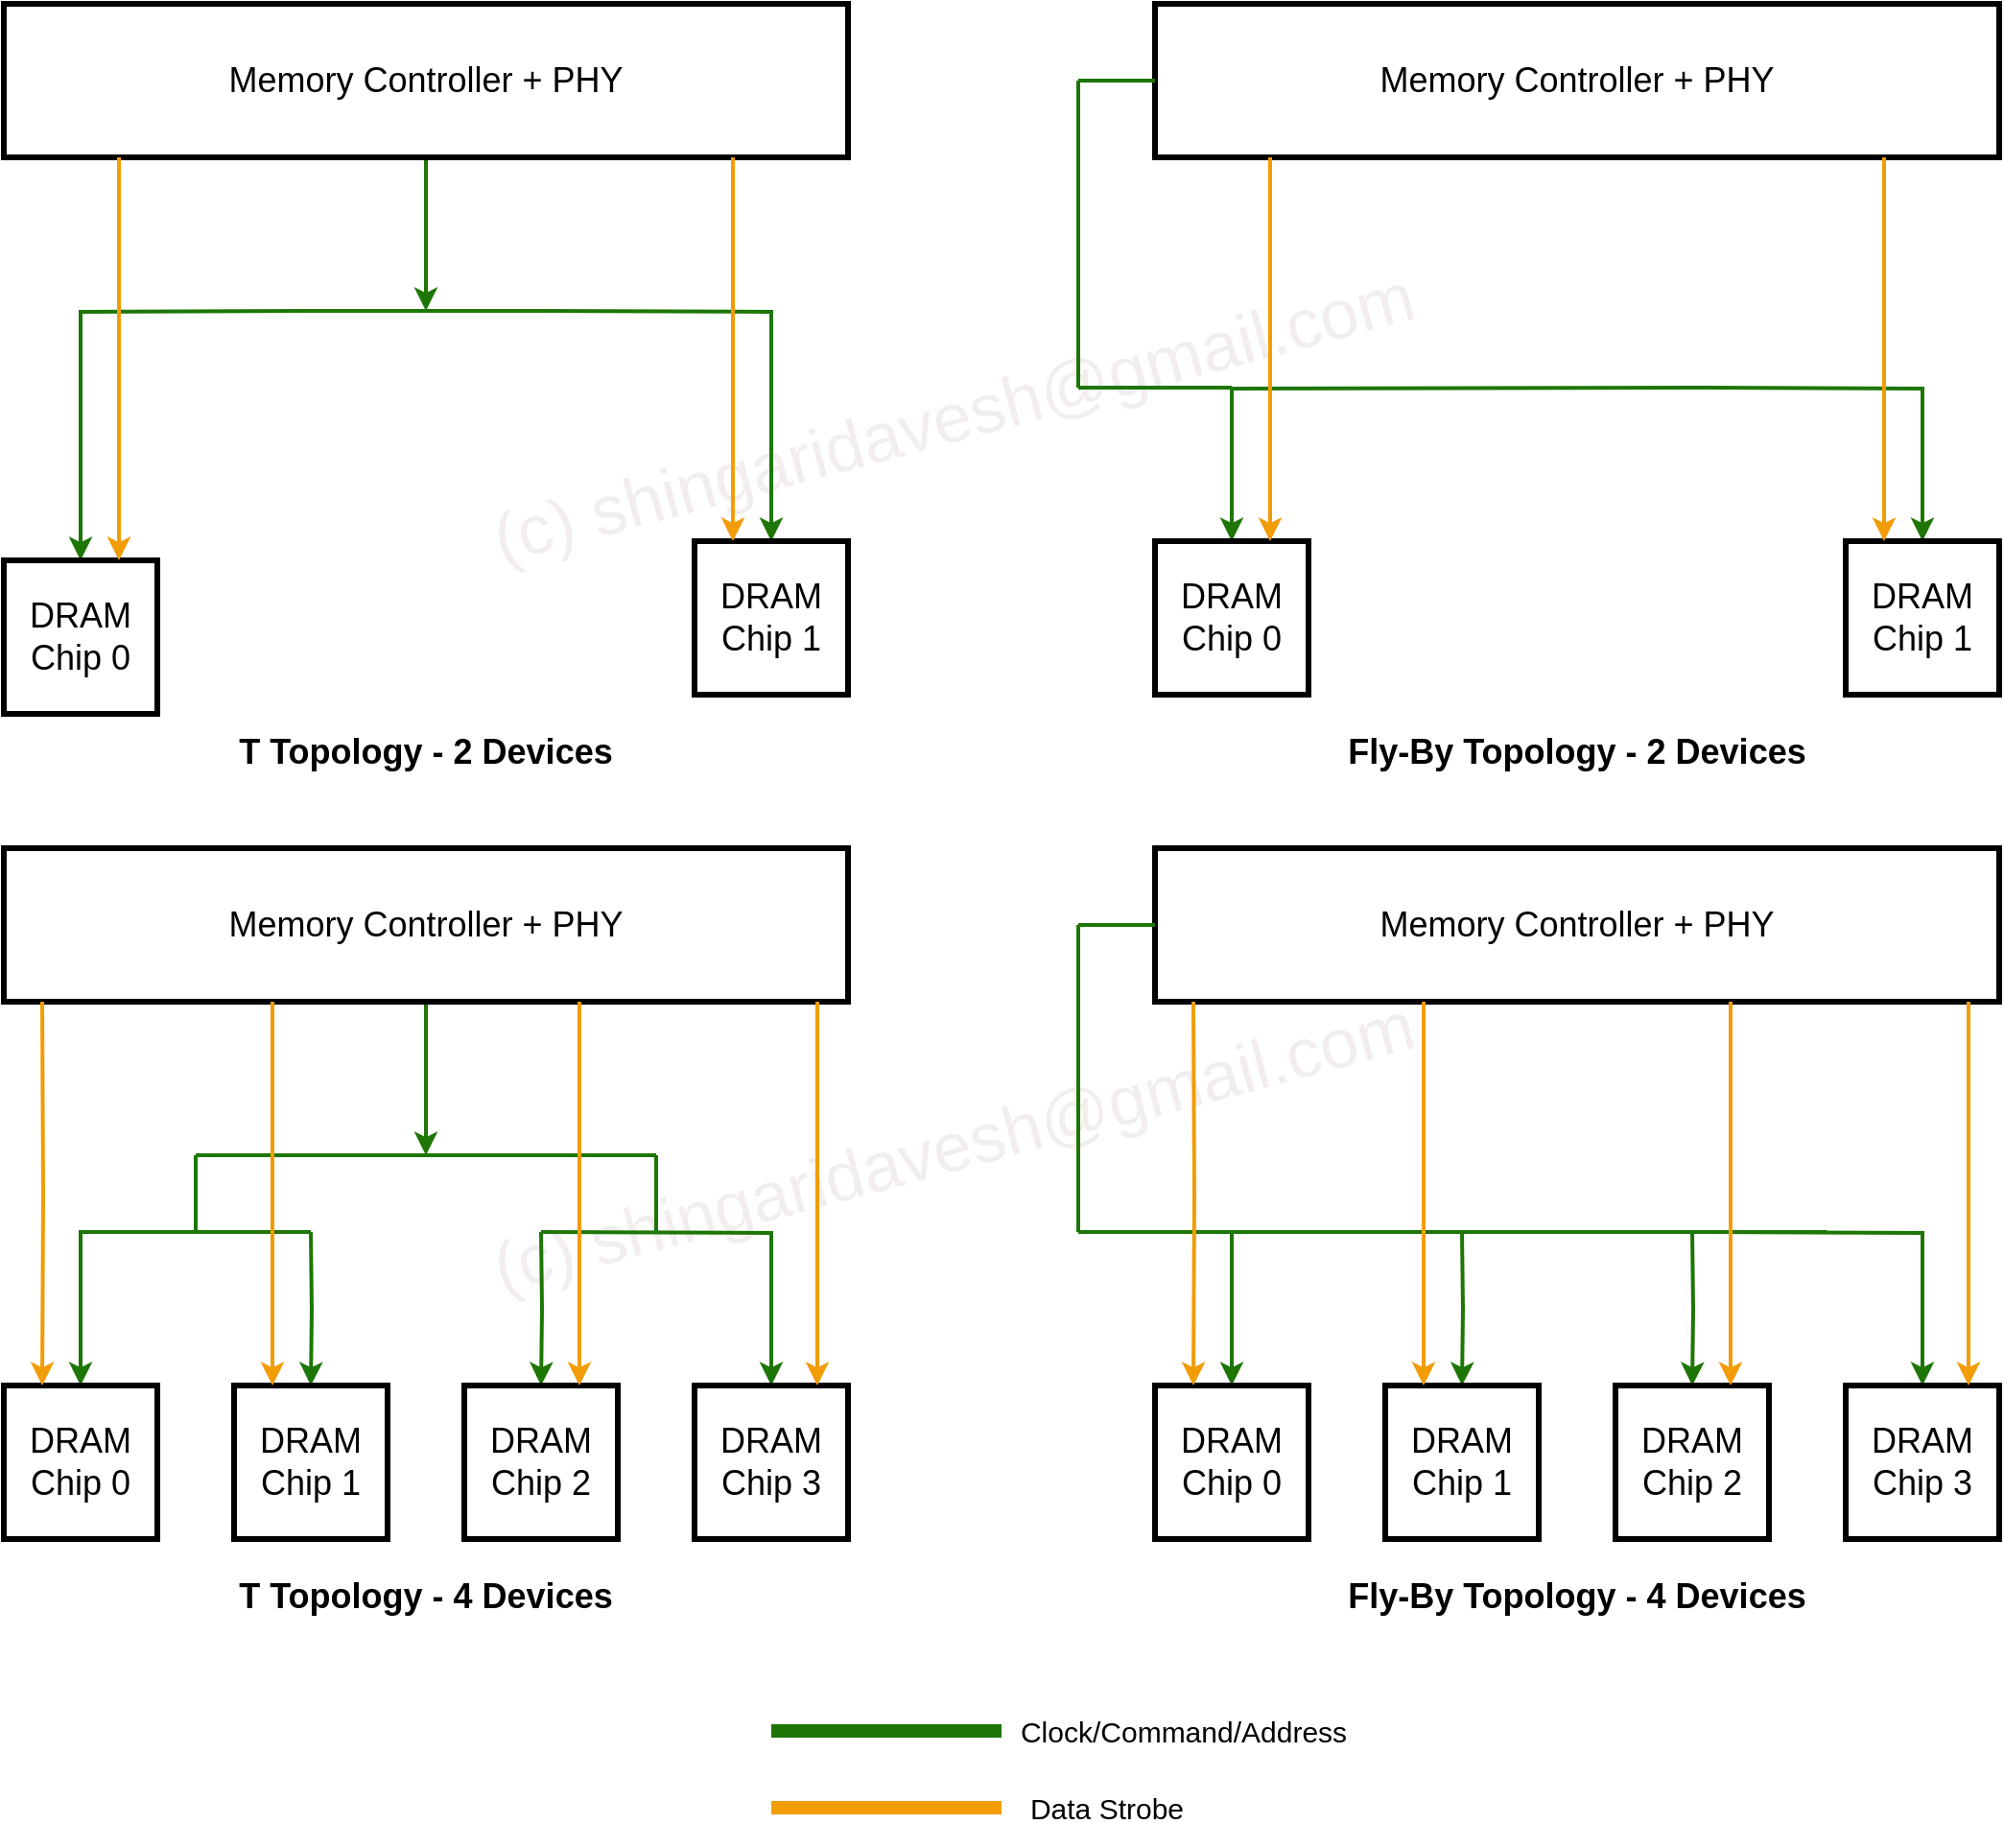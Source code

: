 <mxfile version="24.7.7">
  <diagram name="Page-1" id="vLwm-aiOjX6jgXFGEpWF">
    <mxGraphModel dx="2561" dy="2377" grid="1" gridSize="10" guides="1" tooltips="1" connect="1" arrows="1" fold="1" page="1" pageScale="1" pageWidth="850" pageHeight="1100" math="0" shadow="0">
      <root>
        <mxCell id="0" />
        <mxCell id="1" parent="0" />
        <mxCell id="9WTIjL7cnND9wMEUeXyy-78" value="(c) shingaridavesh@gmail.com" style="text;html=1;align=center;verticalAlign=middle;whiteSpace=wrap;rounded=0;fontSize=36;fontColor=#f2eeee;rotation=-15;" vertex="1" parent="1">
          <mxGeometry x="60" y="-40" width="870" height="30" as="geometry" />
        </mxCell>
        <mxCell id="9WTIjL7cnND9wMEUeXyy-79" value="(c) shingaridavesh@gmail.com" style="text;html=1;align=center;verticalAlign=middle;whiteSpace=wrap;rounded=0;fontSize=36;fontColor=#f2eeee;rotation=-15;" vertex="1" parent="1">
          <mxGeometry x="60" y="340" width="870" height="30" as="geometry" />
        </mxCell>
        <mxCell id="9WTIjL7cnND9wMEUeXyy-6" style="edgeStyle=orthogonalEdgeStyle;rounded=0;orthogonalLoop=1;jettySize=auto;html=1;entryX=0.5;entryY=0;entryDx=0;entryDy=0;strokeWidth=2;strokeColor=#1d7605;" edge="1" parent="1" target="9WTIjL7cnND9wMEUeXyy-2">
          <mxGeometry relative="1" as="geometry">
            <mxPoint x="160" y="400" as="sourcePoint" />
            <Array as="points">
              <mxPoint x="160" y="400" />
              <mxPoint x="40" y="400" />
            </Array>
          </mxGeometry>
        </mxCell>
        <mxCell id="9WTIjL7cnND9wMEUeXyy-7" style="edgeStyle=orthogonalEdgeStyle;rounded=0;orthogonalLoop=1;jettySize=auto;html=1;strokeWidth=2;strokeColor=#1d7605;" edge="1" parent="1" target="9WTIjL7cnND9wMEUeXyy-3">
          <mxGeometry relative="1" as="geometry">
            <mxPoint x="160" y="400" as="sourcePoint" />
          </mxGeometry>
        </mxCell>
        <mxCell id="9WTIjL7cnND9wMEUeXyy-8" style="edgeStyle=orthogonalEdgeStyle;rounded=0;orthogonalLoop=1;jettySize=auto;html=1;entryX=0.5;entryY=0;entryDx=0;entryDy=0;strokeWidth=2;strokeColor=#1d7605;" edge="1" parent="1" target="9WTIjL7cnND9wMEUeXyy-4">
          <mxGeometry relative="1" as="geometry">
            <mxPoint x="280" y="400" as="sourcePoint" />
          </mxGeometry>
        </mxCell>
        <mxCell id="9WTIjL7cnND9wMEUeXyy-9" style="edgeStyle=orthogonalEdgeStyle;rounded=0;orthogonalLoop=1;jettySize=auto;html=1;strokeWidth=2;strokeColor=#1d7605;" edge="1" parent="1" target="9WTIjL7cnND9wMEUeXyy-5">
          <mxGeometry relative="1" as="geometry">
            <mxPoint x="280" y="400" as="sourcePoint" />
          </mxGeometry>
        </mxCell>
        <mxCell id="9WTIjL7cnND9wMEUeXyy-11" style="edgeStyle=orthogonalEdgeStyle;rounded=0;orthogonalLoop=1;jettySize=auto;html=1;strokeWidth=2;strokeColor=#1d7605;" edge="1" parent="1" source="9WTIjL7cnND9wMEUeXyy-1">
          <mxGeometry relative="1" as="geometry">
            <mxPoint x="220" y="360" as="targetPoint" />
          </mxGeometry>
        </mxCell>
        <mxCell id="9WTIjL7cnND9wMEUeXyy-1" value="Memory Controller + PHY" style="rounded=0;whiteSpace=wrap;html=1;fontSize=18;strokeWidth=3;" vertex="1" parent="1">
          <mxGeometry y="200" width="440" height="80" as="geometry" />
        </mxCell>
        <mxCell id="9WTIjL7cnND9wMEUeXyy-2" value="DRAM Chip 0" style="rounded=0;whiteSpace=wrap;html=1;fontSize=18;strokeWidth=3;" vertex="1" parent="1">
          <mxGeometry y="480" width="80" height="80" as="geometry" />
        </mxCell>
        <mxCell id="9WTIjL7cnND9wMEUeXyy-3" value="DRAM Chip 1" style="rounded=0;whiteSpace=wrap;html=1;fontSize=18;strokeWidth=3;" vertex="1" parent="1">
          <mxGeometry x="120" y="480" width="80" height="80" as="geometry" />
        </mxCell>
        <mxCell id="9WTIjL7cnND9wMEUeXyy-4" value="DRAM Chip 2" style="rounded=0;whiteSpace=wrap;html=1;fontSize=18;strokeWidth=3;" vertex="1" parent="1">
          <mxGeometry x="240" y="480" width="80" height="80" as="geometry" />
        </mxCell>
        <mxCell id="9WTIjL7cnND9wMEUeXyy-5" value="DRAM Chip 3" style="rounded=0;whiteSpace=wrap;html=1;fontSize=18;strokeWidth=3;" vertex="1" parent="1">
          <mxGeometry x="360" y="480" width="80" height="80" as="geometry" />
        </mxCell>
        <mxCell id="9WTIjL7cnND9wMEUeXyy-10" value="" style="endArrow=none;html=1;rounded=0;strokeWidth=2;strokeColor=#1d7605;" edge="1" parent="1">
          <mxGeometry width="50" height="50" relative="1" as="geometry">
            <mxPoint x="100" y="360" as="sourcePoint" />
            <mxPoint x="340" y="360" as="targetPoint" />
          </mxGeometry>
        </mxCell>
        <mxCell id="9WTIjL7cnND9wMEUeXyy-12" value="" style="endArrow=none;html=1;rounded=0;strokeWidth=2;strokeColor=#1d7605;" edge="1" parent="1">
          <mxGeometry width="50" height="50" relative="1" as="geometry">
            <mxPoint x="100" y="400" as="sourcePoint" />
            <mxPoint x="100" y="360" as="targetPoint" />
          </mxGeometry>
        </mxCell>
        <mxCell id="9WTIjL7cnND9wMEUeXyy-13" value="" style="endArrow=none;html=1;rounded=0;strokeWidth=2;strokeColor=#1d7605;" edge="1" parent="1">
          <mxGeometry width="50" height="50" relative="1" as="geometry">
            <mxPoint x="340" y="400" as="sourcePoint" />
            <mxPoint x="340" y="360" as="targetPoint" />
          </mxGeometry>
        </mxCell>
        <mxCell id="9WTIjL7cnND9wMEUeXyy-14" style="edgeStyle=orthogonalEdgeStyle;rounded=0;orthogonalLoop=1;jettySize=auto;html=1;strokeWidth=2;entryX=0.25;entryY=0;entryDx=0;entryDy=0;strokeColor=#f29c07;" edge="1" parent="1" target="9WTIjL7cnND9wMEUeXyy-2">
          <mxGeometry relative="1" as="geometry">
            <mxPoint x="20" y="360" as="targetPoint" />
            <mxPoint x="20" y="280" as="sourcePoint" />
          </mxGeometry>
        </mxCell>
        <mxCell id="9WTIjL7cnND9wMEUeXyy-15" style="edgeStyle=orthogonalEdgeStyle;rounded=0;orthogonalLoop=1;jettySize=auto;html=1;strokeWidth=2;entryX=0.25;entryY=0;entryDx=0;entryDy=0;strokeColor=#f29c07;" edge="1" parent="1">
          <mxGeometry relative="1" as="geometry">
            <mxPoint x="140" y="480" as="targetPoint" />
            <mxPoint x="140" y="280" as="sourcePoint" />
          </mxGeometry>
        </mxCell>
        <mxCell id="9WTIjL7cnND9wMEUeXyy-16" style="edgeStyle=orthogonalEdgeStyle;rounded=0;orthogonalLoop=1;jettySize=auto;html=1;strokeWidth=2;entryX=0.25;entryY=0;entryDx=0;entryDy=0;strokeColor=#f29c07;" edge="1" parent="1">
          <mxGeometry relative="1" as="geometry">
            <mxPoint x="300" y="480" as="targetPoint" />
            <mxPoint x="300" y="280" as="sourcePoint" />
          </mxGeometry>
        </mxCell>
        <mxCell id="9WTIjL7cnND9wMEUeXyy-17" style="edgeStyle=orthogonalEdgeStyle;rounded=0;orthogonalLoop=1;jettySize=auto;html=1;strokeWidth=2;entryX=0.25;entryY=0;entryDx=0;entryDy=0;strokeColor=#f29c07;" edge="1" parent="1">
          <mxGeometry relative="1" as="geometry">
            <mxPoint x="424" y="480" as="targetPoint" />
            <mxPoint x="424" y="280" as="sourcePoint" />
          </mxGeometry>
        </mxCell>
        <mxCell id="9WTIjL7cnND9wMEUeXyy-18" style="edgeStyle=orthogonalEdgeStyle;rounded=0;orthogonalLoop=1;jettySize=auto;html=1;entryX=0.5;entryY=0;entryDx=0;entryDy=0;strokeWidth=2;strokeColor=#1d7605;" edge="1" parent="1" target="9WTIjL7cnND9wMEUeXyy-24">
          <mxGeometry relative="1" as="geometry">
            <mxPoint x="760" y="400" as="sourcePoint" />
            <Array as="points">
              <mxPoint x="760" y="400" />
              <mxPoint x="640" y="400" />
            </Array>
          </mxGeometry>
        </mxCell>
        <mxCell id="9WTIjL7cnND9wMEUeXyy-19" style="edgeStyle=orthogonalEdgeStyle;rounded=0;orthogonalLoop=1;jettySize=auto;html=1;strokeWidth=2;strokeColor=#1d7605;" edge="1" parent="1" target="9WTIjL7cnND9wMEUeXyy-25">
          <mxGeometry relative="1" as="geometry">
            <mxPoint x="760" y="400" as="sourcePoint" />
          </mxGeometry>
        </mxCell>
        <mxCell id="9WTIjL7cnND9wMEUeXyy-20" style="edgeStyle=orthogonalEdgeStyle;rounded=0;orthogonalLoop=1;jettySize=auto;html=1;entryX=0.5;entryY=0;entryDx=0;entryDy=0;strokeWidth=2;strokeColor=#1d7605;" edge="1" parent="1" target="9WTIjL7cnND9wMEUeXyy-26">
          <mxGeometry relative="1" as="geometry">
            <mxPoint x="880" y="400" as="sourcePoint" />
          </mxGeometry>
        </mxCell>
        <mxCell id="9WTIjL7cnND9wMEUeXyy-21" style="edgeStyle=orthogonalEdgeStyle;rounded=0;orthogonalLoop=1;jettySize=auto;html=1;strokeWidth=2;strokeColor=#1d7605;" edge="1" parent="1" target="9WTIjL7cnND9wMEUeXyy-27">
          <mxGeometry relative="1" as="geometry">
            <mxPoint x="880" y="400" as="sourcePoint" />
          </mxGeometry>
        </mxCell>
        <mxCell id="9WTIjL7cnND9wMEUeXyy-23" value="Memory Controller + PHY" style="rounded=0;whiteSpace=wrap;html=1;fontSize=18;strokeWidth=3;" vertex="1" parent="1">
          <mxGeometry x="600" y="200" width="440" height="80" as="geometry" />
        </mxCell>
        <mxCell id="9WTIjL7cnND9wMEUeXyy-24" value="DRAM Chip 0" style="rounded=0;whiteSpace=wrap;html=1;fontSize=18;strokeWidth=3;" vertex="1" parent="1">
          <mxGeometry x="600" y="480" width="80" height="80" as="geometry" />
        </mxCell>
        <mxCell id="9WTIjL7cnND9wMEUeXyy-25" value="DRAM Chip 1" style="rounded=0;whiteSpace=wrap;html=1;fontSize=18;strokeWidth=3;" vertex="1" parent="1">
          <mxGeometry x="720" y="480" width="80" height="80" as="geometry" />
        </mxCell>
        <mxCell id="9WTIjL7cnND9wMEUeXyy-26" value="DRAM Chip 2" style="rounded=0;whiteSpace=wrap;html=1;fontSize=18;strokeWidth=3;" vertex="1" parent="1">
          <mxGeometry x="840" y="480" width="80" height="80" as="geometry" />
        </mxCell>
        <mxCell id="9WTIjL7cnND9wMEUeXyy-27" value="DRAM Chip 3" style="rounded=0;whiteSpace=wrap;html=1;fontSize=18;strokeWidth=3;" vertex="1" parent="1">
          <mxGeometry x="960" y="480" width="80" height="80" as="geometry" />
        </mxCell>
        <mxCell id="9WTIjL7cnND9wMEUeXyy-28" value="" style="endArrow=none;html=1;rounded=0;strokeWidth=2;strokeColor=#1d7605;" edge="1" parent="1">
          <mxGeometry width="50" height="50" relative="1" as="geometry">
            <mxPoint x="560" y="400" as="sourcePoint" />
            <mxPoint x="950" y="400" as="targetPoint" />
          </mxGeometry>
        </mxCell>
        <mxCell id="9WTIjL7cnND9wMEUeXyy-29" value="" style="endArrow=none;html=1;rounded=0;strokeWidth=2;strokeColor=#1d7605;exitX=0;exitY=0.5;exitDx=0;exitDy=0;" edge="1" parent="1" source="9WTIjL7cnND9wMEUeXyy-23">
          <mxGeometry width="50" height="50" relative="1" as="geometry">
            <mxPoint x="700" y="400" as="sourcePoint" />
            <mxPoint x="560" y="240" as="targetPoint" />
          </mxGeometry>
        </mxCell>
        <mxCell id="9WTIjL7cnND9wMEUeXyy-31" style="edgeStyle=orthogonalEdgeStyle;rounded=0;orthogonalLoop=1;jettySize=auto;html=1;strokeWidth=2;entryX=0.25;entryY=0;entryDx=0;entryDy=0;strokeColor=#f29c07;" edge="1" parent="1" target="9WTIjL7cnND9wMEUeXyy-24">
          <mxGeometry relative="1" as="geometry">
            <mxPoint x="620" y="360" as="targetPoint" />
            <mxPoint x="620" y="280" as="sourcePoint" />
          </mxGeometry>
        </mxCell>
        <mxCell id="9WTIjL7cnND9wMEUeXyy-32" style="edgeStyle=orthogonalEdgeStyle;rounded=0;orthogonalLoop=1;jettySize=auto;html=1;strokeWidth=2;entryX=0.25;entryY=0;entryDx=0;entryDy=0;strokeColor=#f29c07;" edge="1" parent="1">
          <mxGeometry relative="1" as="geometry">
            <mxPoint x="740" y="480" as="targetPoint" />
            <mxPoint x="740" y="280" as="sourcePoint" />
          </mxGeometry>
        </mxCell>
        <mxCell id="9WTIjL7cnND9wMEUeXyy-33" style="edgeStyle=orthogonalEdgeStyle;rounded=0;orthogonalLoop=1;jettySize=auto;html=1;strokeWidth=2;entryX=0.25;entryY=0;entryDx=0;entryDy=0;strokeColor=#f29c07;" edge="1" parent="1">
          <mxGeometry relative="1" as="geometry">
            <mxPoint x="900" y="480" as="targetPoint" />
            <mxPoint x="900" y="280" as="sourcePoint" />
          </mxGeometry>
        </mxCell>
        <mxCell id="9WTIjL7cnND9wMEUeXyy-34" style="edgeStyle=orthogonalEdgeStyle;rounded=0;orthogonalLoop=1;jettySize=auto;html=1;strokeWidth=2;entryX=0.25;entryY=0;entryDx=0;entryDy=0;strokeColor=#f29c07;" edge="1" parent="1">
          <mxGeometry relative="1" as="geometry">
            <mxPoint x="1024" y="480" as="targetPoint" />
            <mxPoint x="1024" y="280" as="sourcePoint" />
          </mxGeometry>
        </mxCell>
        <mxCell id="9WTIjL7cnND9wMEUeXyy-35" value="" style="endArrow=none;html=1;rounded=0;strokeWidth=2;strokeColor=#1d7605;" edge="1" parent="1">
          <mxGeometry width="50" height="50" relative="1" as="geometry">
            <mxPoint x="560" y="240" as="sourcePoint" />
            <mxPoint x="560" y="400" as="targetPoint" />
          </mxGeometry>
        </mxCell>
        <mxCell id="9WTIjL7cnND9wMEUeXyy-36" value="" style="endArrow=none;html=1;rounded=0;strokeWidth=7;strokeColor=#1d7605;" edge="1" parent="1">
          <mxGeometry width="50" height="50" relative="1" as="geometry">
            <mxPoint x="400" y="660" as="sourcePoint" />
            <mxPoint x="520" y="660" as="targetPoint" />
          </mxGeometry>
        </mxCell>
        <mxCell id="9WTIjL7cnND9wMEUeXyy-37" value="" style="endArrow=none;html=1;rounded=0;strokeWidth=7;strokeColor=#f29c08;" edge="1" parent="1">
          <mxGeometry width="50" height="50" relative="1" as="geometry">
            <mxPoint x="400" y="700" as="sourcePoint" />
            <mxPoint x="520" y="700" as="targetPoint" />
          </mxGeometry>
        </mxCell>
        <mxCell id="9WTIjL7cnND9wMEUeXyy-38" value="Clock/Command/Address" style="text;html=1;align=center;verticalAlign=middle;whiteSpace=wrap;rounded=0;fontSize=15;" vertex="1" parent="1">
          <mxGeometry x="530" y="640" width="170" height="40" as="geometry" />
        </mxCell>
        <mxCell id="9WTIjL7cnND9wMEUeXyy-40" value="Data Strobe" style="text;html=1;align=center;verticalAlign=middle;whiteSpace=wrap;rounded=0;fontSize=15;" vertex="1" parent="1">
          <mxGeometry x="530" y="680" width="90" height="40" as="geometry" />
        </mxCell>
        <mxCell id="9WTIjL7cnND9wMEUeXyy-41" value="T Topology - 4 Devices" style="text;html=1;align=center;verticalAlign=middle;whiteSpace=wrap;rounded=0;fontSize=18;fontStyle=1" vertex="1" parent="1">
          <mxGeometry y="570" width="440" height="40" as="geometry" />
        </mxCell>
        <mxCell id="9WTIjL7cnND9wMEUeXyy-42" value="Fly-By Topology - 4 Devices" style="text;html=1;align=center;verticalAlign=middle;whiteSpace=wrap;rounded=0;fontSize=18;fontStyle=1" vertex="1" parent="1">
          <mxGeometry x="600" y="570" width="440" height="40" as="geometry" />
        </mxCell>
        <mxCell id="9WTIjL7cnND9wMEUeXyy-44" style="edgeStyle=orthogonalEdgeStyle;rounded=0;orthogonalLoop=1;jettySize=auto;html=1;strokeWidth=2;strokeColor=#1d7605;" edge="1" parent="1" target="9WTIjL7cnND9wMEUeXyy-50">
          <mxGeometry relative="1" as="geometry">
            <mxPoint x="160" y="-80" as="sourcePoint" />
          </mxGeometry>
        </mxCell>
        <mxCell id="9WTIjL7cnND9wMEUeXyy-45" style="edgeStyle=orthogonalEdgeStyle;rounded=0;orthogonalLoop=1;jettySize=auto;html=1;entryX=0.5;entryY=0;entryDx=0;entryDy=0;strokeWidth=2;strokeColor=#1d7605;" edge="1" parent="1" target="9WTIjL7cnND9wMEUeXyy-51">
          <mxGeometry relative="1" as="geometry">
            <mxPoint x="280" y="-80" as="sourcePoint" />
          </mxGeometry>
        </mxCell>
        <mxCell id="9WTIjL7cnND9wMEUeXyy-47" style="edgeStyle=orthogonalEdgeStyle;rounded=0;orthogonalLoop=1;jettySize=auto;html=1;strokeWidth=2;strokeColor=#1d7605;" edge="1" parent="1" source="9WTIjL7cnND9wMEUeXyy-48">
          <mxGeometry relative="1" as="geometry">
            <mxPoint x="220" y="-80" as="targetPoint" />
          </mxGeometry>
        </mxCell>
        <mxCell id="9WTIjL7cnND9wMEUeXyy-48" value="Memory Controller + PHY" style="rounded=0;whiteSpace=wrap;html=1;fontSize=18;strokeWidth=3;" vertex="1" parent="1">
          <mxGeometry y="-240" width="440" height="80" as="geometry" />
        </mxCell>
        <mxCell id="9WTIjL7cnND9wMEUeXyy-50" value="DRAM Chip 0" style="rounded=0;whiteSpace=wrap;html=1;fontSize=18;strokeWidth=3;" vertex="1" parent="1">
          <mxGeometry y="50" width="80" height="80" as="geometry" />
        </mxCell>
        <mxCell id="9WTIjL7cnND9wMEUeXyy-51" value="DRAM Chip 1" style="rounded=0;whiteSpace=wrap;html=1;fontSize=18;strokeWidth=3;" vertex="1" parent="1">
          <mxGeometry x="360" y="40" width="80" height="80" as="geometry" />
        </mxCell>
        <mxCell id="9WTIjL7cnND9wMEUeXyy-53" value="" style="endArrow=none;html=1;rounded=0;strokeWidth=2;strokeColor=#1d7605;" edge="1" parent="1">
          <mxGeometry width="50" height="50" relative="1" as="geometry">
            <mxPoint x="160" y="-80" as="sourcePoint" />
            <mxPoint x="280" y="-80" as="targetPoint" />
          </mxGeometry>
        </mxCell>
        <mxCell id="9WTIjL7cnND9wMEUeXyy-57" style="edgeStyle=orthogonalEdgeStyle;rounded=0;orthogonalLoop=1;jettySize=auto;html=1;strokeWidth=2;entryX=0.25;entryY=0;entryDx=0;entryDy=0;strokeColor=#f29c07;" edge="1" parent="1">
          <mxGeometry relative="1" as="geometry">
            <mxPoint x="60" y="50" as="targetPoint" />
            <mxPoint x="60" y="-160" as="sourcePoint" />
          </mxGeometry>
        </mxCell>
        <mxCell id="9WTIjL7cnND9wMEUeXyy-58" style="edgeStyle=orthogonalEdgeStyle;rounded=0;orthogonalLoop=1;jettySize=auto;html=1;strokeWidth=2;entryX=0.25;entryY=0;entryDx=0;entryDy=0;strokeColor=#f29c07;" edge="1" parent="1">
          <mxGeometry relative="1" as="geometry">
            <mxPoint x="380" y="40" as="targetPoint" />
            <mxPoint x="380" y="-160" as="sourcePoint" />
          </mxGeometry>
        </mxCell>
        <mxCell id="9WTIjL7cnND9wMEUeXyy-61" style="edgeStyle=orthogonalEdgeStyle;rounded=0;orthogonalLoop=1;jettySize=auto;html=1;strokeWidth=2;strokeColor=#1d7605;" edge="1" parent="1" target="9WTIjL7cnND9wMEUeXyy-66">
          <mxGeometry relative="1" as="geometry">
            <mxPoint x="880" y="-40" as="sourcePoint" />
          </mxGeometry>
        </mxCell>
        <mxCell id="9WTIjL7cnND9wMEUeXyy-62" style="edgeStyle=orthogonalEdgeStyle;rounded=0;orthogonalLoop=1;jettySize=auto;html=1;entryX=0.5;entryY=0;entryDx=0;entryDy=0;strokeWidth=2;strokeColor=#1d7605;" edge="1" parent="1" target="9WTIjL7cnND9wMEUeXyy-67">
          <mxGeometry relative="1" as="geometry">
            <mxPoint x="880" y="-40" as="sourcePoint" />
          </mxGeometry>
        </mxCell>
        <mxCell id="9WTIjL7cnND9wMEUeXyy-64" value="Memory Controller + PHY" style="rounded=0;whiteSpace=wrap;html=1;fontSize=18;strokeWidth=3;" vertex="1" parent="1">
          <mxGeometry x="600" y="-240" width="440" height="80" as="geometry" />
        </mxCell>
        <mxCell id="9WTIjL7cnND9wMEUeXyy-66" value="DRAM Chip 0" style="rounded=0;whiteSpace=wrap;html=1;fontSize=18;strokeWidth=3;" vertex="1" parent="1">
          <mxGeometry x="600" y="40" width="80" height="80" as="geometry" />
        </mxCell>
        <mxCell id="9WTIjL7cnND9wMEUeXyy-67" value="DRAM Chip 1" style="rounded=0;whiteSpace=wrap;html=1;fontSize=18;strokeWidth=3;" vertex="1" parent="1">
          <mxGeometry x="960" y="40" width="80" height="80" as="geometry" />
        </mxCell>
        <mxCell id="9WTIjL7cnND9wMEUeXyy-69" value="" style="endArrow=none;html=1;rounded=0;strokeWidth=2;strokeColor=#1d7605;" edge="1" parent="1">
          <mxGeometry width="50" height="50" relative="1" as="geometry">
            <mxPoint x="560" y="-40" as="sourcePoint" />
            <mxPoint x="640" y="-40" as="targetPoint" />
          </mxGeometry>
        </mxCell>
        <mxCell id="9WTIjL7cnND9wMEUeXyy-70" value="" style="endArrow=none;html=1;rounded=0;strokeWidth=2;strokeColor=#1d7605;exitX=0;exitY=0.5;exitDx=0;exitDy=0;" edge="1" parent="1" source="9WTIjL7cnND9wMEUeXyy-64">
          <mxGeometry width="50" height="50" relative="1" as="geometry">
            <mxPoint x="700" y="-40" as="sourcePoint" />
            <mxPoint x="560" y="-200" as="targetPoint" />
          </mxGeometry>
        </mxCell>
        <mxCell id="9WTIjL7cnND9wMEUeXyy-72" style="edgeStyle=orthogonalEdgeStyle;rounded=0;orthogonalLoop=1;jettySize=auto;html=1;strokeWidth=2;entryX=0.25;entryY=0;entryDx=0;entryDy=0;strokeColor=#f29c07;" edge="1" parent="1">
          <mxGeometry relative="1" as="geometry">
            <mxPoint x="660" y="40" as="targetPoint" />
            <mxPoint x="660" y="-160" as="sourcePoint" />
          </mxGeometry>
        </mxCell>
        <mxCell id="9WTIjL7cnND9wMEUeXyy-73" style="edgeStyle=orthogonalEdgeStyle;rounded=0;orthogonalLoop=1;jettySize=auto;html=1;strokeWidth=2;entryX=0.25;entryY=0;entryDx=0;entryDy=0;strokeColor=#f29c07;" edge="1" parent="1">
          <mxGeometry relative="1" as="geometry">
            <mxPoint x="980" y="40" as="targetPoint" />
            <mxPoint x="980" y="-160" as="sourcePoint" />
          </mxGeometry>
        </mxCell>
        <mxCell id="9WTIjL7cnND9wMEUeXyy-75" value="" style="endArrow=none;html=1;rounded=0;strokeWidth=2;strokeColor=#1d7605;" edge="1" parent="1">
          <mxGeometry width="50" height="50" relative="1" as="geometry">
            <mxPoint x="560" y="-200" as="sourcePoint" />
            <mxPoint x="560" y="-40" as="targetPoint" />
          </mxGeometry>
        </mxCell>
        <mxCell id="9WTIjL7cnND9wMEUeXyy-76" value="T Topology - 2 Devices" style="text;html=1;align=center;verticalAlign=middle;whiteSpace=wrap;rounded=0;fontSize=18;fontStyle=1" vertex="1" parent="1">
          <mxGeometry y="130" width="440" height="40" as="geometry" />
        </mxCell>
        <mxCell id="9WTIjL7cnND9wMEUeXyy-77" value="Fly-By Topology - 2 Devices" style="text;html=1;align=center;verticalAlign=middle;whiteSpace=wrap;rounded=0;fontSize=18;fontStyle=1" vertex="1" parent="1">
          <mxGeometry x="600" y="130" width="440" height="40" as="geometry" />
        </mxCell>
      </root>
    </mxGraphModel>
  </diagram>
</mxfile>
